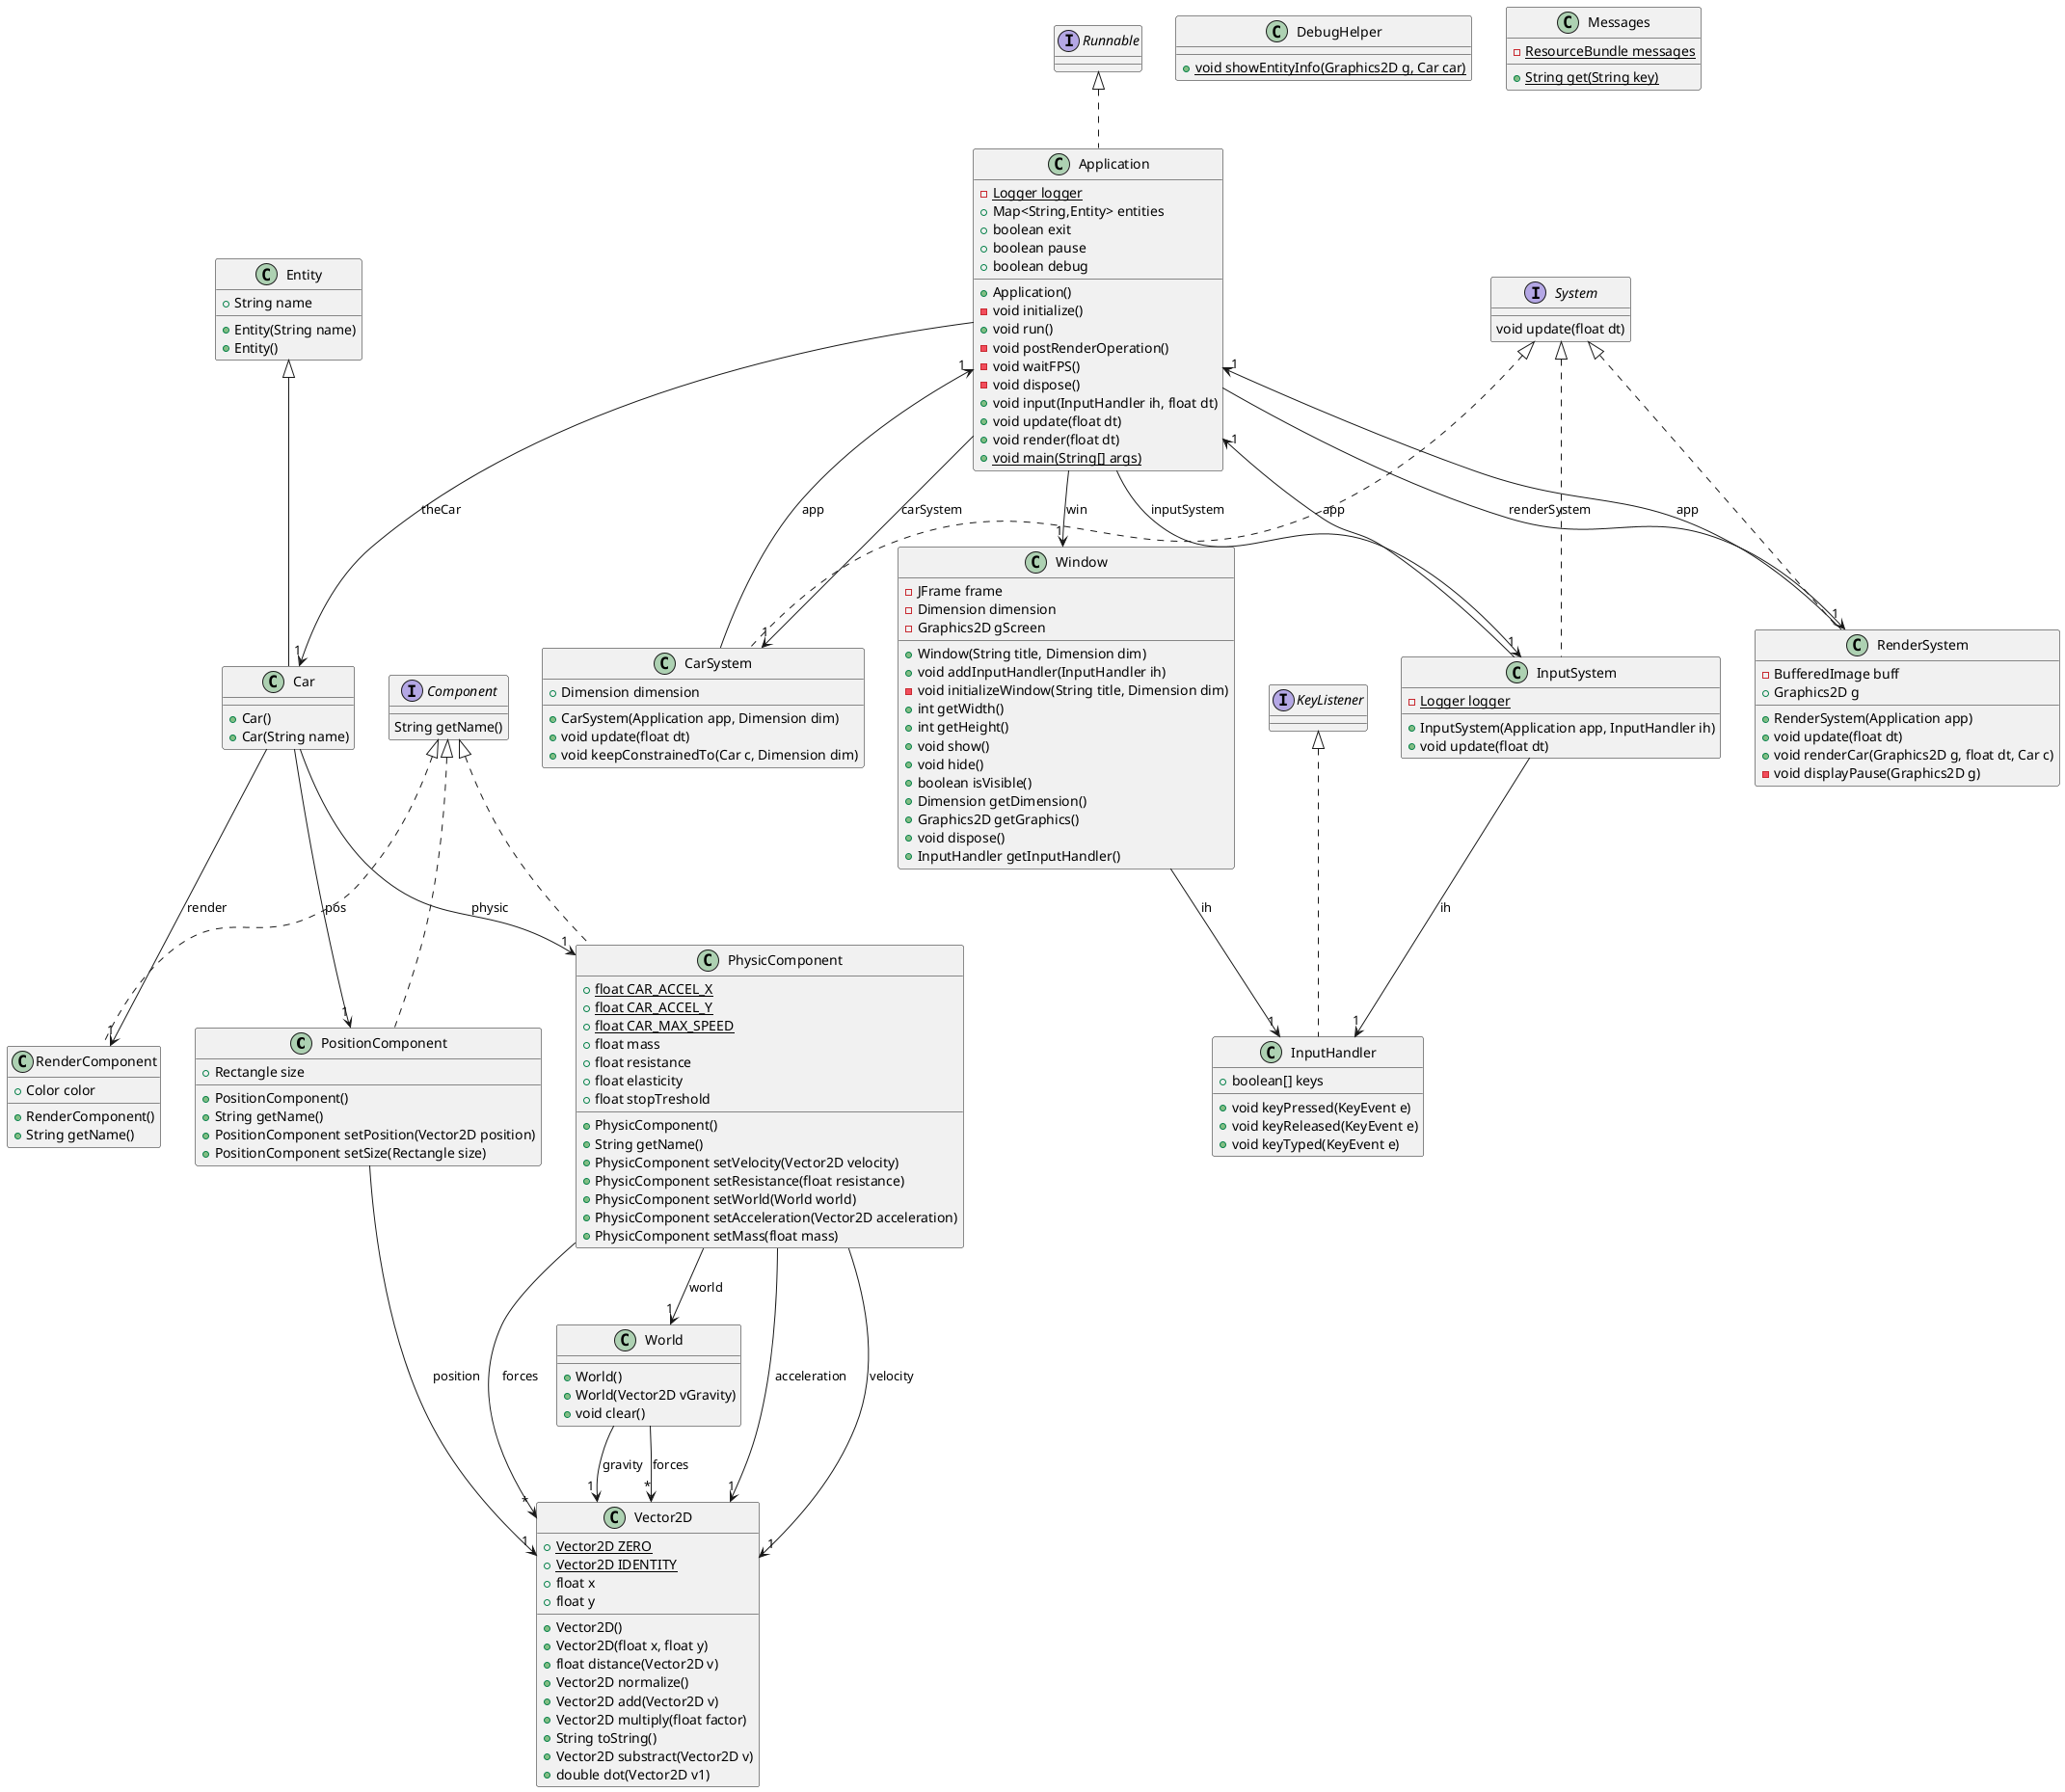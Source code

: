 @startuml
class PositionComponent [[java:com.ge.prototype.ecpfmk.components.PositionComponent]] {
	+Rectangle size
	+PositionComponent()
	+String getName()
	+PositionComponent setPosition(Vector2D position)
	+PositionComponent setSize(Rectangle size)
}
class Vector2D [[java:com.ge.prototype.ecpfmk.math.Vector2D]] {
}
PositionComponent --> "1" Vector2D : position
interface Component [[java:com.ge.prototype.ecpfmk.components.Component]] {
}
Component <|.. PositionComponent
class PhysicComponent [[java:com.ge.prototype.ecpfmk.components.PhysicComponent]] {
	+{static}float CAR_ACCEL_X
	+{static}float CAR_ACCEL_Y
	+{static}float CAR_MAX_SPEED
	+float mass
	+float resistance
	+float elasticity
	+float stopTreshold
	+PhysicComponent()
	+String getName()
	+PhysicComponent setVelocity(Vector2D velocity)
	+PhysicComponent setResistance(float resistance)
	+PhysicComponent setWorld(World world)
	+PhysicComponent setAcceleration(Vector2D acceleration)
	+PhysicComponent setMass(float mass)
}
class World [[java:com.ge.prototype.ecpfmk.math.physic.World]] {
}
PhysicComponent --> "1" World : world
class Vector2D [[java:com.ge.prototype.ecpfmk.math.Vector2D]] {
}
PhysicComponent --> "1" Vector2D : acceleration
class Vector2D [[java:com.ge.prototype.ecpfmk.math.Vector2D]] {
}
PhysicComponent --> "1" Vector2D : velocity
class Vector2D [[java:com.ge.prototype.ecpfmk.math.Vector2D]] {
}
PhysicComponent --> "*" Vector2D : forces
interface Component [[java:com.ge.prototype.ecpfmk.components.Component]] {
}
Component <|.. PhysicComponent
class DebugHelper [[java:com.ge.prototype.ecpfmk.ui.DebugHelper]] {
	+{static}void showEntityInfo(Graphics2D g, Car car)
}
class Car [[java:com.ge.prototype.ecpfmk.entities.Car]] {
	+Car()
	+Car(String name)
}
class PositionComponent [[java:com.ge.prototype.ecpfmk.components.PositionComponent]] {
}
Car --> "1" PositionComponent : pos
class PhysicComponent [[java:com.ge.prototype.ecpfmk.components.PhysicComponent]] {
}
Car --> "1" PhysicComponent : physic
class RenderComponent [[java:com.ge.prototype.ecpfmk.components.RenderComponent]] {
}
Car --> "1" RenderComponent : render
class Entity [[java:com.ge.prototype.ecpfmk.entities.Entity]] {
}
Entity <|-- Car
class RenderSystem [[java:com.ge.prototype.ecpfmk.systems.RenderSystem]] {
	-BufferedImage buff
	+Graphics2D g
	+RenderSystem(Application app)
	+void update(float dt)
	+void renderCar(Graphics2D g, float dt, Car c)
	-void displayPause(Graphics2D g)
}
class Application [[java:com.ge.prototype.ecpfmk.Application]] {
}
RenderSystem --> "1" Application : app
interface System [[java:com.ge.prototype.ecpfmk.systems.System]] {
}
System <|.. RenderSystem
class CarSystem [[java:com.ge.prototype.ecpfmk.systems.CarSystem]] {
	+Dimension dimension
	+CarSystem(Application app, Dimension dim)
	+void update(float dt)
	+void keepConstrainedTo(Car c, Dimension dim)
}
class Application [[java:com.ge.prototype.ecpfmk.Application]] {
}
CarSystem --> "1" Application : app
interface System [[java:com.ge.prototype.ecpfmk.systems.System]] {
}
System <|.. CarSystem
class InputHandler [[java:com.ge.prototype.ecpfmk.io.InputHandler]] {
	+boolean[] keys
	+void keyPressed(KeyEvent e)
	+void keyReleased(KeyEvent e)
	+void keyTyped(KeyEvent e)
}
interface KeyListener [[java:java.awt.event.KeyListener]] {
}
KeyListener <|.. InputHandler
class Entity [[java:com.ge.prototype.ecpfmk.entities.Entity]] {
	+String name
	+Entity(String name)
	+Entity()
}
interface System [[java:com.ge.prototype.ecpfmk.systems.System]] {
	void update(float dt)
}
class Window [[java:com.ge.prototype.ecpfmk.ui.Window]] {
	-JFrame frame
	-Dimension dimension
	-Graphics2D gScreen
	+Window(String title, Dimension dim)
	+void addInputHandler(InputHandler ih)
	-void initializeWindow(String title, Dimension dim)
	+int getWidth()
	+int getHeight()
	+void show()
	+void hide()
	+boolean isVisible()
	+Dimension getDimension()
	+Graphics2D getGraphics()
	+void dispose()
	+InputHandler getInputHandler()
}
class InputHandler [[java:com.ge.prototype.ecpfmk.io.InputHandler]] {
}
Window --> "1" InputHandler : ih
class Application [[java:com.ge.prototype.ecpfmk.Application]] {
	-{static}Logger logger
	+Map<String,Entity> entities
	+boolean exit
	+boolean pause
	+boolean debug
	+Application()
	-void initialize()
	+void run()
	-void postRenderOperation()
	-void waitFPS()
	-void dispose()
	+void input(InputHandler ih, float dt)
	+void update(float dt)
	+void render(float dt)
	+{static}void main(String[] args)
}
class Car [[java:com.ge.prototype.ecpfmk.entities.Car]] {
}
Application --> "1" Car : theCar
class Window [[java:com.ge.prototype.ecpfmk.ui.Window]] {
}
Application --> "1" Window : win
class CarSystem [[java:com.ge.prototype.ecpfmk.systems.CarSystem]] {
}
Application --> "1" CarSystem : carSystem
class RenderSystem [[java:com.ge.prototype.ecpfmk.systems.RenderSystem]] {
}
Application --> "1" RenderSystem : renderSystem
class InputSystem [[java:com.ge.prototype.ecpfmk.systems.InputSystem]] {
}
Application --> "1" InputSystem : inputSystem
interface Runnable [[java:java.lang.Runnable]] {
}
Runnable <|.. Application
class World [[java:com.ge.prototype.ecpfmk.math.physic.World]] {
	+World()
	+World(Vector2D vGravity)
	+void clear()
}
class Vector2D [[java:com.ge.prototype.ecpfmk.math.Vector2D]] {
}
World --> "*" Vector2D : forces
class Vector2D [[java:com.ge.prototype.ecpfmk.math.Vector2D]] {
}
World --> "1" Vector2D : gravity
class InputSystem [[java:com.ge.prototype.ecpfmk.systems.InputSystem]] {
	-{static}Logger logger
	+InputSystem(Application app, InputHandler ih)
	+void update(float dt)
}
class Application [[java:com.ge.prototype.ecpfmk.Application]] {
}
InputSystem --> "1" Application : app
class InputHandler [[java:com.ge.prototype.ecpfmk.io.InputHandler]] {
}
InputSystem --> "1" InputHandler : ih
interface System [[java:com.ge.prototype.ecpfmk.systems.System]] {
}
System <|.. InputSystem
interface Component [[java:com.ge.prototype.ecpfmk.components.Component]] {
	String getName()
}
class Vector2D [[java:com.ge.prototype.ecpfmk.math.Vector2D]] {
	+{static}Vector2D ZERO
	+{static}Vector2D IDENTITY
	+float x
	+float y
	+Vector2D()
	+Vector2D(float x, float y)
	+float distance(Vector2D v)
	+Vector2D normalize()
	+Vector2D add(Vector2D v)
	+Vector2D multiply(float factor)
	+String toString()
	+Vector2D substract(Vector2D v)
	+double dot(Vector2D v1)
}
class Messages [[java:com.ge.prototype.ecpfmk.ui.Messages]] {
	-{static}ResourceBundle messages
	+{static}String get(String key)
}
class RenderComponent [[java:com.ge.prototype.ecpfmk.components.RenderComponent]] {
	+Color color
	+RenderComponent()
	+String getName()
}
interface Component [[java:com.ge.prototype.ecpfmk.components.Component]] {
}
Component <|.. RenderComponent

@enduml